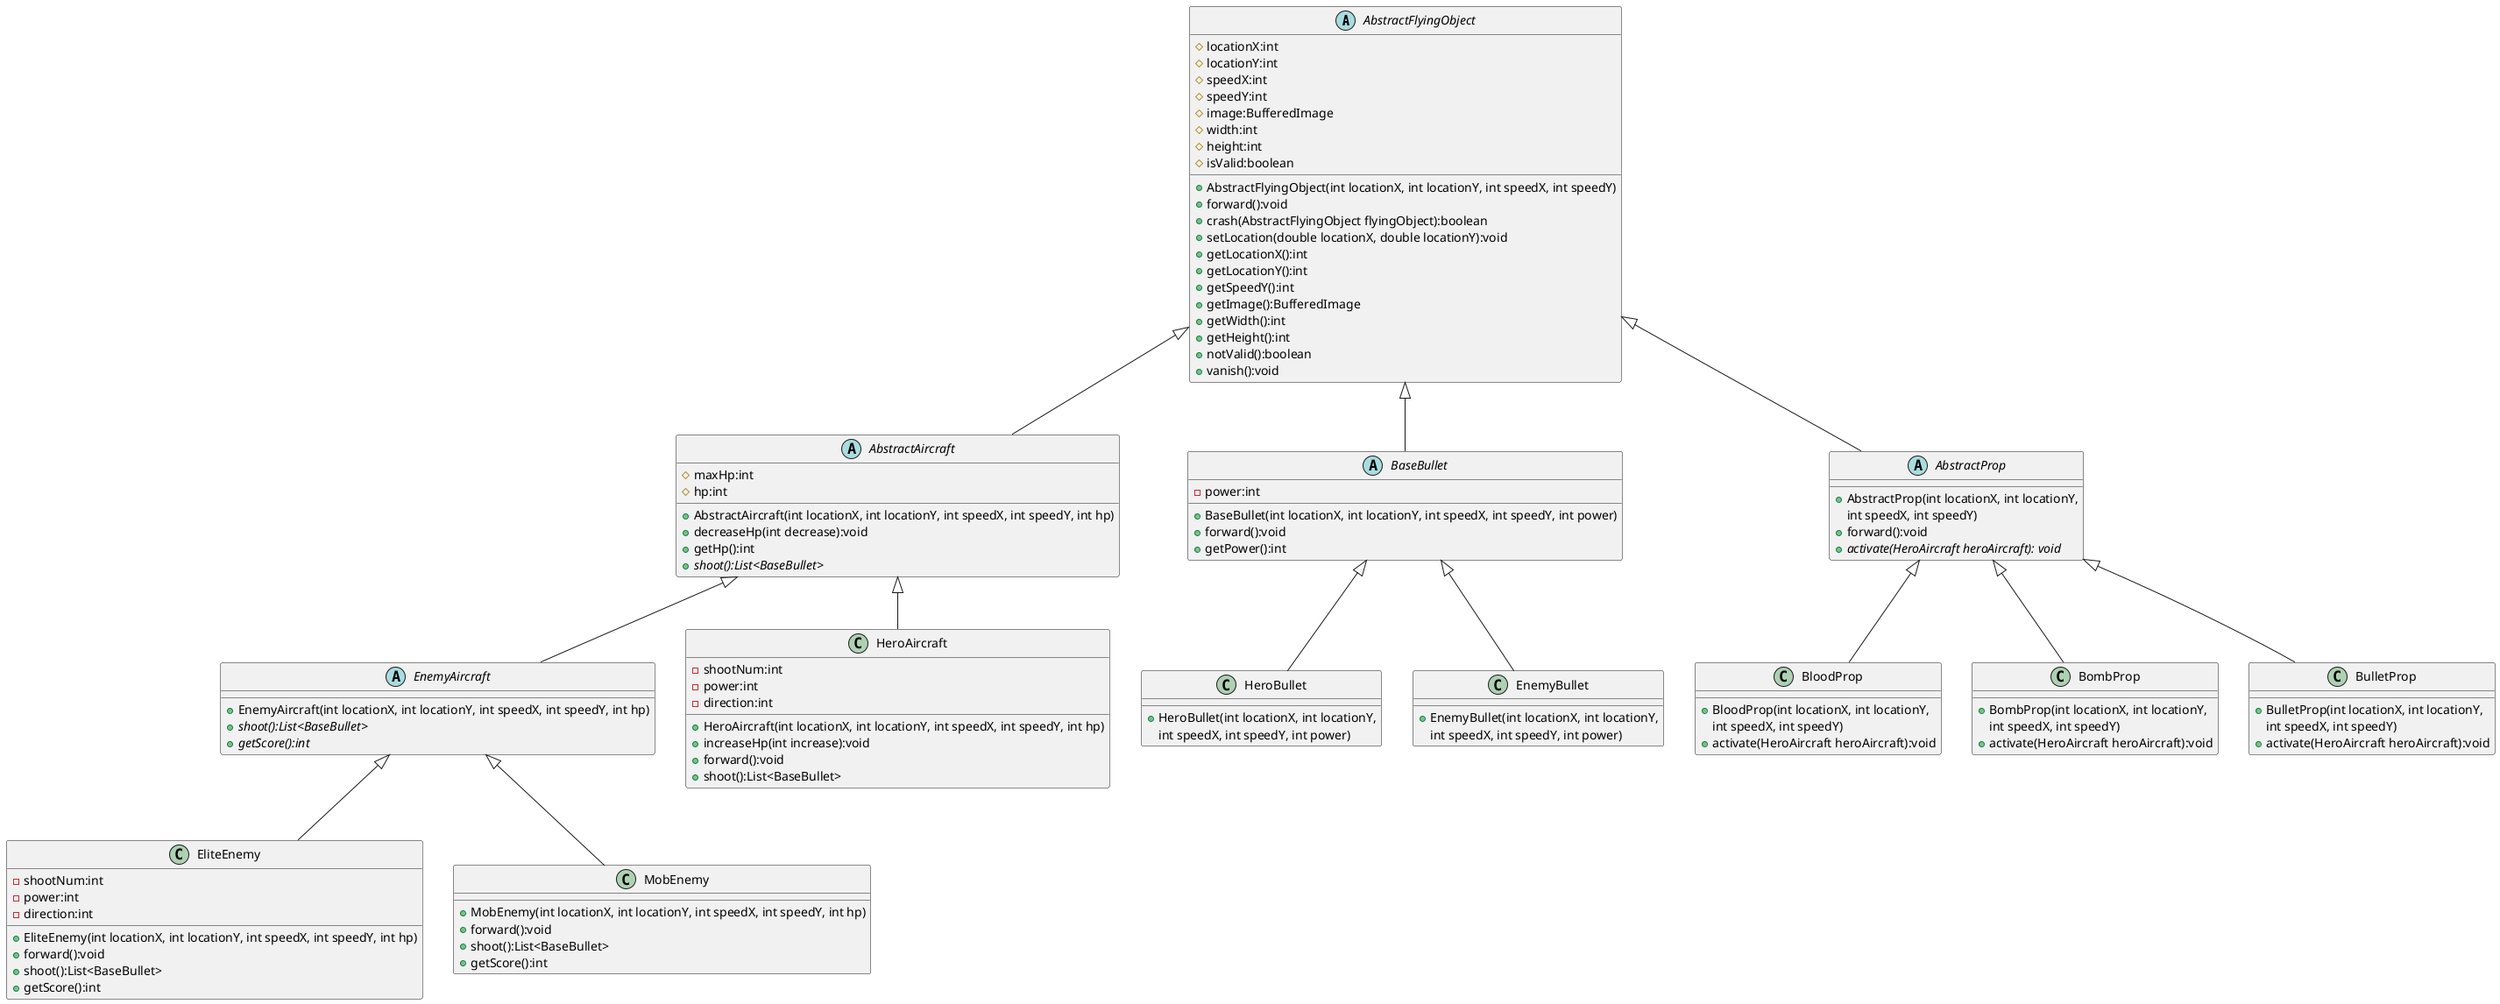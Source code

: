 @startuml
'https://plantuml.com/class-diagram

abstract class AbstractFlyingObject
{
    # locationX:int
    # locationY:int
    # speedX:int
    # speedY:int
    # image:BufferedImage
    # width:int
    # height:int
    # isValid:boolean

    + AbstractFlyingObject(int locationX, int locationY, int speedX, int speedY)
    + forward():void
    + crash(AbstractFlyingObject flyingObject):boolean
    + setLocation(double locationX, double locationY):void
    + getLocationX():int
    + getLocationY():int
    + getSpeedY():int
    + getImage():BufferedImage
    + getWidth():int
    + getHeight():int
    + notValid():boolean
    + vanish():void
}
abstract class AbstractAircraft
{
	# maxHp:int
    # hp:int
    + AbstractAircraft(int locationX, int locationY, int speedX, int speedY, int hp)
    + decreaseHp(int decrease):void
    + getHp():int
    + {abstract} shoot():List<BaseBullet>
 }

abstract class EnemyAircraft
{
    + EnemyAircraft(int locationX, int locationY, int speedX, int speedY, int hp)
    + {abstract} shoot():List<BaseBullet>
    + {abstract} getScore():int
}

AbstractAircraft <|-- EnemyAircraft

class EliteEnemy {
    - shootNum:int
    - power:int
    - direction:int
    + EliteEnemy(int locationX, int locationY, int speedX, int speedY, int hp)
    + forward():void
    + shoot():List<BaseBullet>
    + getScore():int
}

EnemyAircraft <|-- EliteEnemy

class MobEnemy {
    + MobEnemy(int locationX, int locationY, int speedX, int speedY, int hp)
    + forward():void
    + shoot():List<BaseBullet>
    + getScore():int
}
EnemyAircraft <|-- MobEnemy

class HeroAircraft {
    - shootNum:int
    - power:int
    - direction:int
    + HeroAircraft(int locationX, int locationY, int speedX, int speedY, int hp)
    + increaseHp(int increase):void
    + forward():void
    + shoot():List<BaseBullet>
}

AbstractAircraft <|-- HeroAircraft

abstract class BaseBullet
{
    - power:int
    + BaseBullet(int locationX, int locationY, int speedX, int speedY, int power)
    + forward():void
	+ getPower():int
}

class HeroBullet {
    + HeroBullet(int locationX, int locationY,
     int speedX, int speedY, int power)
}

class EnemyBullet {
    + EnemyBullet(int locationX, int locationY,
     int speedX, int speedY, int power)
}

BaseBullet <|-- HeroBullet
BaseBullet <|-- EnemyBullet

abstract class AbstractProp
{
    + AbstractProp(int locationX, int locationY,
    int speedX, int speedY)
    + forward():void
    + {abstract} activate(HeroAircraft heroAircraft): void
}

class BloodProp {
    + BloodProp(int locationX, int locationY,
    int speedX, int speedY)
    + activate(HeroAircraft heroAircraft):void
}

AbstractProp <|-- BloodProp

class BombProp {
    + BombProp(int locationX, int locationY,
    int speedX, int speedY)
    + activate(HeroAircraft heroAircraft):void
}

AbstractProp <|-- BombProp

class BulletProp {
    + BulletProp(int locationX, int locationY,
    int speedX, int speedY)
    + activate(HeroAircraft heroAircraft):void
}

AbstractProp <|-- BulletProp

AbstractFlyingObject <|-- AbstractAircraft
AbstractFlyingObject <|-- BaseBullet
AbstractFlyingObject <|-- AbstractProp

@enduml